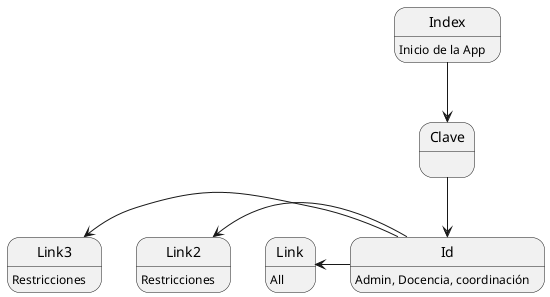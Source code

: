 @startuml index

Index : Inicio de la App
Clave : 
Id : Admin, Docencia, coordinación
Link : All
Link2 : Restricciones
Link3 : Restricciones

Index --> Clave 
Clave --> Id

Link <-- Id
Link2 <-- Id
Link3 <-- Id

@enduml
